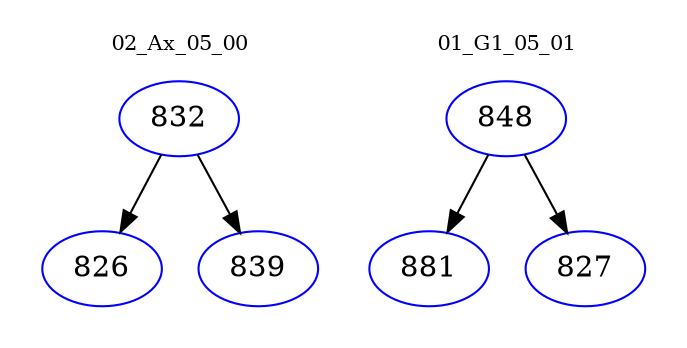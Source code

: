 digraph{
subgraph cluster_0 {
color = white
label = "02_Ax_05_00";
fontsize=10;
T0_832 [label="832", color="blue"]
T0_832 -> T0_826 [color="black"]
T0_826 [label="826", color="blue"]
T0_832 -> T0_839 [color="black"]
T0_839 [label="839", color="blue"]
}
subgraph cluster_1 {
color = white
label = "01_G1_05_01";
fontsize=10;
T1_848 [label="848", color="blue"]
T1_848 -> T1_881 [color="black"]
T1_881 [label="881", color="blue"]
T1_848 -> T1_827 [color="black"]
T1_827 [label="827", color="blue"]
}
}
